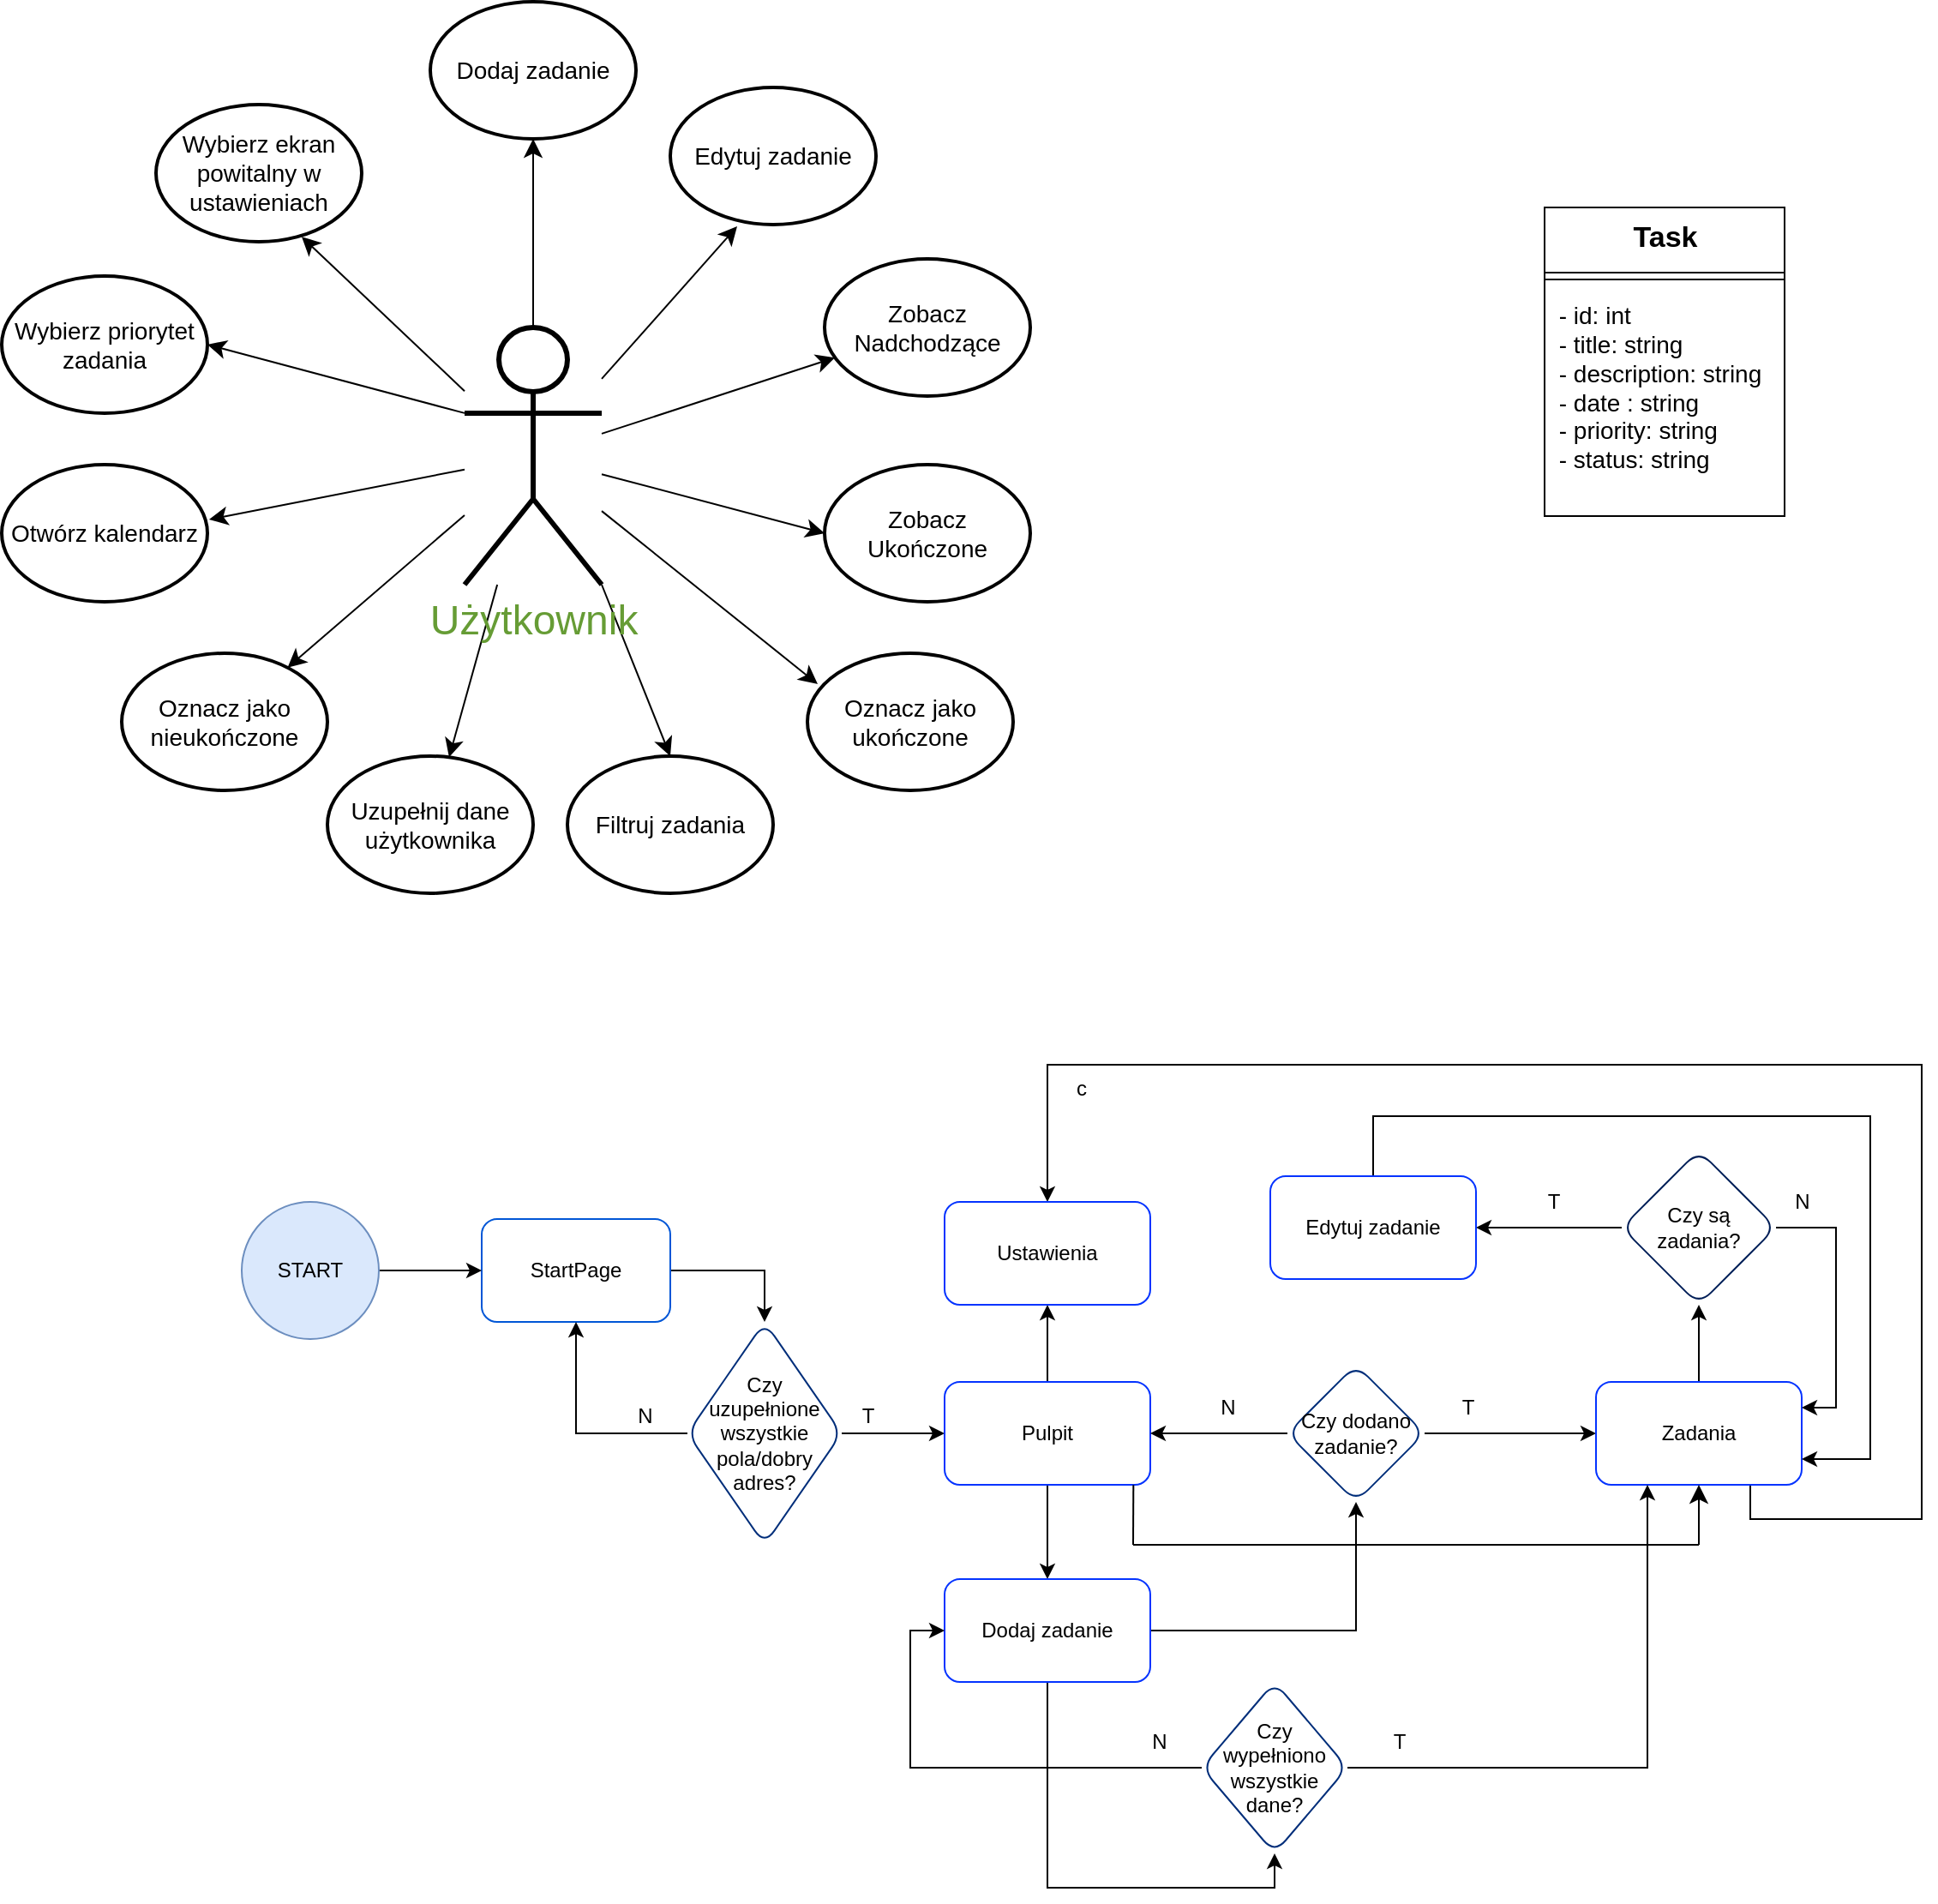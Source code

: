 <mxfile version="27.1.4" pages="2">
  <diagram name="Page-1" id="w3mO_O1aDCXVsdWsET_0">
    <mxGraphModel dx="1860" dy="2406" grid="1" gridSize="10" guides="1" tooltips="1" connect="1" arrows="1" fold="1" page="1" pageScale="1" pageWidth="827" pageHeight="1169" math="0" shadow="0">
      <root>
        <mxCell id="0" />
        <mxCell id="1" parent="0" />
        <mxCell id="asl3K2Cp_E1m4_-iYuRi-33" value="" style="group" parent="1" vertex="1" connectable="0">
          <mxGeometry x="-220" y="-620" width="600" height="520" as="geometry" />
        </mxCell>
        <mxCell id="asl3K2Cp_E1m4_-iYuRi-18" style="edgeStyle=none;curved=1;rounded=0;orthogonalLoop=1;jettySize=auto;html=1;entryX=0.5;entryY=1;entryDx=0;entryDy=0;fontSize=12;startSize=8;endSize=8;" parent="asl3K2Cp_E1m4_-iYuRi-33" source="asl3K2Cp_E1m4_-iYuRi-1" target="asl3K2Cp_E1m4_-iYuRi-5" edge="1">
          <mxGeometry relative="1" as="geometry" />
        </mxCell>
        <mxCell id="asl3K2Cp_E1m4_-iYuRi-20" style="edgeStyle=none;curved=1;rounded=0;orthogonalLoop=1;jettySize=auto;html=1;fontSize=12;startSize=8;endSize=8;" parent="asl3K2Cp_E1m4_-iYuRi-33" source="asl3K2Cp_E1m4_-iYuRi-1" target="asl3K2Cp_E1m4_-iYuRi-8" edge="1">
          <mxGeometry relative="1" as="geometry" />
        </mxCell>
        <mxCell id="asl3K2Cp_E1m4_-iYuRi-21" style="edgeStyle=none;curved=1;rounded=0;orthogonalLoop=1;jettySize=auto;html=1;entryX=0;entryY=0.5;entryDx=0;entryDy=0;fontSize=12;startSize=8;endSize=8;" parent="asl3K2Cp_E1m4_-iYuRi-33" source="asl3K2Cp_E1m4_-iYuRi-1" target="asl3K2Cp_E1m4_-iYuRi-9" edge="1">
          <mxGeometry relative="1" as="geometry" />
        </mxCell>
        <mxCell id="asl3K2Cp_E1m4_-iYuRi-23" style="edgeStyle=none;curved=1;rounded=0;orthogonalLoop=1;jettySize=auto;html=1;exitX=1;exitY=1;exitDx=0;exitDy=0;exitPerimeter=0;entryX=0.5;entryY=0;entryDx=0;entryDy=0;fontSize=12;startSize=8;endSize=8;" parent="asl3K2Cp_E1m4_-iYuRi-33" source="asl3K2Cp_E1m4_-iYuRi-1" target="asl3K2Cp_E1m4_-iYuRi-11" edge="1">
          <mxGeometry relative="1" as="geometry" />
        </mxCell>
        <mxCell id="asl3K2Cp_E1m4_-iYuRi-25" value="" style="edgeStyle=none;curved=1;rounded=0;orthogonalLoop=1;jettySize=auto;html=1;fontSize=12;startSize=8;endSize=8;" parent="asl3K2Cp_E1m4_-iYuRi-33" source="asl3K2Cp_E1m4_-iYuRi-1" target="asl3K2Cp_E1m4_-iYuRi-16" edge="1">
          <mxGeometry relative="1" as="geometry" />
        </mxCell>
        <mxCell id="asl3K2Cp_E1m4_-iYuRi-28" style="edgeStyle=none;curved=1;rounded=0;orthogonalLoop=1;jettySize=auto;html=1;fontSize=12;startSize=8;endSize=8;" parent="asl3K2Cp_E1m4_-iYuRi-33" source="asl3K2Cp_E1m4_-iYuRi-1" target="asl3K2Cp_E1m4_-iYuRi-12" edge="1">
          <mxGeometry relative="1" as="geometry" />
        </mxCell>
        <mxCell id="asl3K2Cp_E1m4_-iYuRi-30" style="edgeStyle=none;curved=1;rounded=0;orthogonalLoop=1;jettySize=auto;html=1;exitX=0;exitY=0.333;exitDx=0;exitDy=0;exitPerimeter=0;entryX=1;entryY=0.5;entryDx=0;entryDy=0;fontSize=12;startSize=8;endSize=8;" parent="asl3K2Cp_E1m4_-iYuRi-33" source="asl3K2Cp_E1m4_-iYuRi-1" target="asl3K2Cp_E1m4_-iYuRi-14" edge="1">
          <mxGeometry relative="1" as="geometry" />
        </mxCell>
        <mxCell id="asl3K2Cp_E1m4_-iYuRi-1" value="&lt;span style=&quot;color: light-dark(rgb(102, 156, 53), rgb(237, 237, 237));&quot;&gt;&lt;font style=&quot;font-size: 24px;&quot;&gt;Użytkownik&lt;/font&gt;&lt;/span&gt;" style="shape=umlActor;verticalLabelPosition=bottom;verticalAlign=top;html=1;fontSize=17;strokeWidth=3;" parent="asl3K2Cp_E1m4_-iYuRi-33" vertex="1">
          <mxGeometry x="270" y="190" width="80" height="150" as="geometry" />
        </mxCell>
        <mxCell id="asl3K2Cp_E1m4_-iYuRi-5" value="&lt;font style=&quot;font-size: 14px;&quot;&gt;Dodaj zadanie&lt;/font&gt;" style="ellipse;whiteSpace=wrap;html=1;strokeWidth=2;" parent="asl3K2Cp_E1m4_-iYuRi-33" vertex="1">
          <mxGeometry x="250" width="120" height="80" as="geometry" />
        </mxCell>
        <mxCell id="asl3K2Cp_E1m4_-iYuRi-6" value="&lt;font style=&quot;font-size: 14px;&quot;&gt;Edytuj zadanie&lt;/font&gt;" style="ellipse;whiteSpace=wrap;html=1;strokeWidth=2;" parent="asl3K2Cp_E1m4_-iYuRi-33" vertex="1">
          <mxGeometry x="390" y="50" width="120" height="80" as="geometry" />
        </mxCell>
        <mxCell id="asl3K2Cp_E1m4_-iYuRi-8" value="&lt;font style=&quot;font-size: 14px;&quot;&gt;Zobacz Nadchodzące&lt;/font&gt;" style="ellipse;whiteSpace=wrap;html=1;strokeWidth=2;" parent="asl3K2Cp_E1m4_-iYuRi-33" vertex="1">
          <mxGeometry x="480" y="150" width="120" height="80" as="geometry" />
        </mxCell>
        <mxCell id="asl3K2Cp_E1m4_-iYuRi-9" value="&lt;font style=&quot;font-size: 14px;&quot;&gt;Zobacz Ukończone&lt;/font&gt;" style="ellipse;whiteSpace=wrap;html=1;strokeWidth=2;" parent="asl3K2Cp_E1m4_-iYuRi-33" vertex="1">
          <mxGeometry x="480" y="270" width="120" height="80" as="geometry" />
        </mxCell>
        <mxCell id="asl3K2Cp_E1m4_-iYuRi-10" value="&lt;span style=&quot;font-size: 14px;&quot;&gt;Oznacz jako ukończone&lt;/span&gt;" style="ellipse;whiteSpace=wrap;html=1;strokeWidth=2;" parent="asl3K2Cp_E1m4_-iYuRi-33" vertex="1">
          <mxGeometry x="470" y="380" width="120" height="80" as="geometry" />
        </mxCell>
        <mxCell id="asl3K2Cp_E1m4_-iYuRi-11" value="&lt;font style=&quot;font-size: 14px;&quot;&gt;Filtruj zadania&lt;/font&gt;" style="ellipse;whiteSpace=wrap;html=1;strokeWidth=2;" parent="asl3K2Cp_E1m4_-iYuRi-33" vertex="1">
          <mxGeometry x="330" y="440" width="120" height="80" as="geometry" />
        </mxCell>
        <mxCell id="asl3K2Cp_E1m4_-iYuRi-12" value="&lt;font style=&quot;font-size: 14px;&quot;&gt;Oznacz jako nieukończone&lt;/font&gt;" style="ellipse;whiteSpace=wrap;html=1;strokeWidth=2;" parent="asl3K2Cp_E1m4_-iYuRi-33" vertex="1">
          <mxGeometry x="70" y="380" width="120" height="80" as="geometry" />
        </mxCell>
        <mxCell id="asl3K2Cp_E1m4_-iYuRi-13" value="&lt;font style=&quot;font-size: 14px;&quot;&gt;Otwórz kalendarz&lt;/font&gt;" style="ellipse;whiteSpace=wrap;html=1;strokeWidth=2;" parent="asl3K2Cp_E1m4_-iYuRi-33" vertex="1">
          <mxGeometry y="270" width="120" height="80" as="geometry" />
        </mxCell>
        <mxCell id="asl3K2Cp_E1m4_-iYuRi-14" value="&lt;font style=&quot;font-size: 14px;&quot;&gt;Wybierz priorytet zadania&lt;/font&gt;" style="ellipse;whiteSpace=wrap;html=1;strokeWidth=2;" parent="asl3K2Cp_E1m4_-iYuRi-33" vertex="1">
          <mxGeometry y="160" width="120" height="80" as="geometry" />
        </mxCell>
        <mxCell id="asl3K2Cp_E1m4_-iYuRi-15" value="&lt;font style=&quot;font-size: 14px;&quot;&gt;Wybierz ekran powitalny w ustawieniach&lt;/font&gt;" style="ellipse;whiteSpace=wrap;html=1;strokeWidth=2;" parent="asl3K2Cp_E1m4_-iYuRi-33" vertex="1">
          <mxGeometry x="90" y="60" width="120" height="80" as="geometry" />
        </mxCell>
        <mxCell id="asl3K2Cp_E1m4_-iYuRi-16" value="&lt;font style=&quot;font-size: 14px;&quot;&gt;Uzupełnij dane użytkownika&lt;/font&gt;" style="ellipse;whiteSpace=wrap;html=1;strokeWidth=2;" parent="asl3K2Cp_E1m4_-iYuRi-33" vertex="1">
          <mxGeometry x="190" y="440" width="120" height="80" as="geometry" />
        </mxCell>
        <mxCell id="asl3K2Cp_E1m4_-iYuRi-19" style="edgeStyle=none;curved=1;rounded=0;orthogonalLoop=1;jettySize=auto;html=1;entryX=0.325;entryY=1.013;entryDx=0;entryDy=0;entryPerimeter=0;fontSize=12;startSize=8;endSize=8;" parent="asl3K2Cp_E1m4_-iYuRi-33" source="asl3K2Cp_E1m4_-iYuRi-1" target="asl3K2Cp_E1m4_-iYuRi-6" edge="1">
          <mxGeometry relative="1" as="geometry" />
        </mxCell>
        <mxCell id="asl3K2Cp_E1m4_-iYuRi-22" style="edgeStyle=none;curved=1;rounded=0;orthogonalLoop=1;jettySize=auto;html=1;entryX=0.05;entryY=0.225;entryDx=0;entryDy=0;entryPerimeter=0;fontSize=12;startSize=8;endSize=8;" parent="asl3K2Cp_E1m4_-iYuRi-33" source="asl3K2Cp_E1m4_-iYuRi-1" target="asl3K2Cp_E1m4_-iYuRi-10" edge="1">
          <mxGeometry relative="1" as="geometry" />
        </mxCell>
        <mxCell id="asl3K2Cp_E1m4_-iYuRi-29" style="edgeStyle=none;curved=1;rounded=0;orthogonalLoop=1;jettySize=auto;html=1;entryX=1.008;entryY=0.4;entryDx=0;entryDy=0;entryPerimeter=0;fontSize=12;startSize=8;endSize=8;" parent="asl3K2Cp_E1m4_-iYuRi-33" source="asl3K2Cp_E1m4_-iYuRi-1" target="asl3K2Cp_E1m4_-iYuRi-13" edge="1">
          <mxGeometry relative="1" as="geometry" />
        </mxCell>
        <mxCell id="asl3K2Cp_E1m4_-iYuRi-31" style="edgeStyle=none;curved=1;rounded=0;orthogonalLoop=1;jettySize=auto;html=1;entryX=0.708;entryY=0.963;entryDx=0;entryDy=0;entryPerimeter=0;fontSize=12;startSize=8;endSize=8;" parent="asl3K2Cp_E1m4_-iYuRi-33" source="asl3K2Cp_E1m4_-iYuRi-1" target="asl3K2Cp_E1m4_-iYuRi-15" edge="1">
          <mxGeometry relative="1" as="geometry" />
        </mxCell>
        <mxCell id="UujRd1u7dDBUkoqgO1QZ-2" value="" style="verticalLabelPosition=bottom;verticalAlign=top;html=1;shape=mxgraph.basic.rect;fillColor2=none;strokeWidth=1;size=20;indent=5;" parent="1" vertex="1">
          <mxGeometry x="680" y="-500" width="140" height="180" as="geometry" />
        </mxCell>
        <mxCell id="UujRd1u7dDBUkoqgO1QZ-5" value="" style="shape=link;html=1;rounded=0;" parent="1" edge="1">
          <mxGeometry width="100" relative="1" as="geometry">
            <mxPoint x="680" y="-460" as="sourcePoint" />
            <mxPoint x="820" y="-460" as="targetPoint" />
          </mxGeometry>
        </mxCell>
        <mxCell id="UujRd1u7dDBUkoqgO1QZ-6" value="&lt;font&gt;&lt;b&gt;Task&lt;/b&gt;&lt;/font&gt;" style="text;html=1;align=center;verticalAlign=middle;resizable=0;points=[];autosize=1;strokeColor=none;fillColor=none;spacingRight=0;spacingBottom=-6;fontSize=17;" parent="1" vertex="1">
          <mxGeometry x="720" y="-500" width="60" height="30" as="geometry" />
        </mxCell>
        <mxCell id="UujRd1u7dDBUkoqgO1QZ-7" value="&lt;div style=&quot;text-align: left;&quot;&gt;&lt;font style=&quot;font-size: 14px;&quot;&gt;- id: int&lt;/font&gt;&lt;/div&gt;&lt;div style=&quot;text-align: left;&quot;&gt;&lt;font style=&quot;font-size: 14px;&quot;&gt;- title: string&lt;/font&gt;&lt;/div&gt;&lt;div style=&quot;text-align: left;&quot;&gt;&lt;font style=&quot;font-size: 14px;&quot;&gt;- description: string&lt;/font&gt;&lt;/div&gt;&lt;div style=&quot;text-align: left;&quot;&gt;&lt;font style=&quot;font-size: 14px;&quot;&gt;- date : string&lt;/font&gt;&lt;/div&gt;&lt;div style=&quot;text-align: left;&quot;&gt;&lt;font style=&quot;font-size: 14px;&quot;&gt;- priority: string&lt;/font&gt;&lt;/div&gt;&lt;div style=&quot;text-align: left;&quot;&gt;&lt;font style=&quot;font-size: 14px;&quot;&gt;- status: string&lt;/font&gt;&lt;/div&gt;" style="text;html=1;align=center;verticalAlign=middle;resizable=0;points=[];autosize=1;strokeColor=none;fillColor=none;spacingLeft=-6;spacing=3;spacingTop=0;" parent="1" vertex="1">
          <mxGeometry x="680" y="-450" width="140" height="110" as="geometry" />
        </mxCell>
        <mxCell id="4CrUR6WsDAnXv39xmY_3-5" value="c" style="group" parent="1" vertex="1" connectable="0">
          <mxGeometry x="-80" width="980" height="480" as="geometry" />
        </mxCell>
        <mxCell id="iEZ4XQCv6IYgdBa1JnEt-3" style="edgeStyle=orthogonalEdgeStyle;rounded=0;orthogonalLoop=1;jettySize=auto;html=1;entryX=0.5;entryY=0;entryDx=0;entryDy=0;" parent="4CrUR6WsDAnXv39xmY_3-5" source="cqmFtEDPghIvQ1wZ3LhV-1" target="cqmFtEDPghIvQ1wZ3LhV-4" edge="1">
          <mxGeometry relative="1" as="geometry" />
        </mxCell>
        <mxCell id="cqmFtEDPghIvQ1wZ3LhV-1" value="StartPage" style="rounded=1;whiteSpace=wrap;html=1;strokeColor=light-dark(#0056d6, #ededed);" parent="4CrUR6WsDAnXv39xmY_3-5" vertex="1">
          <mxGeometry x="140" y="90" width="110" height="60" as="geometry" />
        </mxCell>
        <mxCell id="cqmFtEDPghIvQ1wZ3LhV-7" value="" style="edgeStyle=orthogonalEdgeStyle;rounded=0;orthogonalLoop=1;jettySize=auto;html=1;" parent="4CrUR6WsDAnXv39xmY_3-5" source="cqmFtEDPghIvQ1wZ3LhV-4" target="cqmFtEDPghIvQ1wZ3LhV-6" edge="1">
          <mxGeometry relative="1" as="geometry" />
        </mxCell>
        <mxCell id="iEZ4XQCv6IYgdBa1JnEt-7" style="edgeStyle=orthogonalEdgeStyle;rounded=0;orthogonalLoop=1;jettySize=auto;html=1;entryX=0.5;entryY=1;entryDx=0;entryDy=0;" parent="4CrUR6WsDAnXv39xmY_3-5" source="cqmFtEDPghIvQ1wZ3LhV-4" target="cqmFtEDPghIvQ1wZ3LhV-1" edge="1">
          <mxGeometry relative="1" as="geometry" />
        </mxCell>
        <mxCell id="cqmFtEDPghIvQ1wZ3LhV-4" value="Czy uzupełnione wszystkie pola/dobry adres?" style="rhombus;whiteSpace=wrap;html=1;rounded=1;strokeColor=light-dark(#002e7a, #ededed);" parent="4CrUR6WsDAnXv39xmY_3-5" vertex="1">
          <mxGeometry x="260" y="150" width="90" height="130" as="geometry" />
        </mxCell>
        <mxCell id="cqmFtEDPghIvQ1wZ3LhV-17" value="" style="edgeStyle=orthogonalEdgeStyle;rounded=0;orthogonalLoop=1;jettySize=auto;html=1;" parent="4CrUR6WsDAnXv39xmY_3-5" source="cqmFtEDPghIvQ1wZ3LhV-6" target="cqmFtEDPghIvQ1wZ3LhV-16" edge="1">
          <mxGeometry relative="1" as="geometry" />
        </mxCell>
        <mxCell id="iEZ4XQCv6IYgdBa1JnEt-8" style="edgeStyle=orthogonalEdgeStyle;rounded=0;orthogonalLoop=1;jettySize=auto;html=1;entryX=0.5;entryY=1;entryDx=0;entryDy=0;" parent="4CrUR6WsDAnXv39xmY_3-5" source="cqmFtEDPghIvQ1wZ3LhV-6" target="cqmFtEDPghIvQ1wZ3LhV-50" edge="1">
          <mxGeometry relative="1" as="geometry" />
        </mxCell>
        <mxCell id="cqmFtEDPghIvQ1wZ3LhV-6" value="Pulpit" style="whiteSpace=wrap;html=1;rounded=1;strokeColor=light-dark(#0433ff, #ededed);" parent="4CrUR6WsDAnXv39xmY_3-5" vertex="1">
          <mxGeometry x="410" y="185" width="120" height="60" as="geometry" />
        </mxCell>
        <mxCell id="cqmFtEDPghIvQ1wZ3LhV-8" value="T" style="text;html=1;align=center;verticalAlign=middle;resizable=0;points=[];autosize=1;strokeColor=none;fillColor=none;" parent="4CrUR6WsDAnXv39xmY_3-5" vertex="1">
          <mxGeometry x="350" y="190" width="30" height="30" as="geometry" />
        </mxCell>
        <mxCell id="cqmFtEDPghIvQ1wZ3LhV-15" value="N" style="text;html=1;align=center;verticalAlign=middle;resizable=0;points=[];autosize=1;strokeColor=none;fillColor=none;" parent="4CrUR6WsDAnXv39xmY_3-5" vertex="1">
          <mxGeometry x="220" y="190" width="30" height="30" as="geometry" />
        </mxCell>
        <mxCell id="cqmFtEDPghIvQ1wZ3LhV-19" value="" style="edgeStyle=orthogonalEdgeStyle;rounded=0;orthogonalLoop=1;jettySize=auto;html=1;" parent="4CrUR6WsDAnXv39xmY_3-5" source="cqmFtEDPghIvQ1wZ3LhV-16" target="cqmFtEDPghIvQ1wZ3LhV-18" edge="1">
          <mxGeometry relative="1" as="geometry" />
        </mxCell>
        <mxCell id="vQr-79zJHYF0OWHqj4j--2" style="edgeStyle=orthogonalEdgeStyle;rounded=0;orthogonalLoop=1;jettySize=auto;html=1;entryX=0.5;entryY=1;entryDx=0;entryDy=0;exitX=0.5;exitY=1;exitDx=0;exitDy=0;" parent="4CrUR6WsDAnXv39xmY_3-5" source="cqmFtEDPghIvQ1wZ3LhV-16" target="cqmFtEDPghIvQ1wZ3LhV-26" edge="1">
          <mxGeometry relative="1" as="geometry">
            <Array as="points">
              <mxPoint x="470" y="380" />
              <mxPoint x="470" y="380" />
              <mxPoint x="470" y="480" />
              <mxPoint x="603" y="480" />
            </Array>
          </mxGeometry>
        </mxCell>
        <mxCell id="cqmFtEDPghIvQ1wZ3LhV-16" value="Dodaj zadanie" style="whiteSpace=wrap;html=1;rounded=1;strokeColor=light-dark(#0433ff, #ededed);" parent="4CrUR6WsDAnXv39xmY_3-5" vertex="1">
          <mxGeometry x="410" y="300" width="120" height="60" as="geometry" />
        </mxCell>
        <mxCell id="cqmFtEDPghIvQ1wZ3LhV-21" value="" style="edgeStyle=orthogonalEdgeStyle;rounded=0;orthogonalLoop=1;jettySize=auto;html=1;" parent="4CrUR6WsDAnXv39xmY_3-5" source="cqmFtEDPghIvQ1wZ3LhV-18" target="cqmFtEDPghIvQ1wZ3LhV-20" edge="1">
          <mxGeometry relative="1" as="geometry" />
        </mxCell>
        <mxCell id="iEZ4XQCv6IYgdBa1JnEt-10" style="edgeStyle=orthogonalEdgeStyle;rounded=0;orthogonalLoop=1;jettySize=auto;html=1;exitX=0;exitY=0.5;exitDx=0;exitDy=0;" parent="4CrUR6WsDAnXv39xmY_3-5" source="cqmFtEDPghIvQ1wZ3LhV-18" target="cqmFtEDPghIvQ1wZ3LhV-6" edge="1">
          <mxGeometry relative="1" as="geometry" />
        </mxCell>
        <mxCell id="cqmFtEDPghIvQ1wZ3LhV-18" value="Czy dodano zadanie?" style="rhombus;whiteSpace=wrap;html=1;rounded=1;strokeColor=light-dark(#002e7a, #ededed);" parent="4CrUR6WsDAnXv39xmY_3-5" vertex="1">
          <mxGeometry x="610" y="175" width="80" height="80" as="geometry" />
        </mxCell>
        <mxCell id="iEZ4XQCv6IYgdBa1JnEt-11" style="edgeStyle=orthogonalEdgeStyle;rounded=0;orthogonalLoop=1;jettySize=auto;html=1;exitX=0.5;exitY=0;exitDx=0;exitDy=0;" parent="4CrUR6WsDAnXv39xmY_3-5" source="cqmFtEDPghIvQ1wZ3LhV-20" target="cqmFtEDPghIvQ1wZ3LhV-35" edge="1">
          <mxGeometry relative="1" as="geometry" />
        </mxCell>
        <mxCell id="iEZ4XQCv6IYgdBa1JnEt-24" style="edgeStyle=orthogonalEdgeStyle;rounded=0;orthogonalLoop=1;jettySize=auto;html=1;exitX=0.75;exitY=1;exitDx=0;exitDy=0;entryX=0.5;entryY=0;entryDx=0;entryDy=0;" parent="4CrUR6WsDAnXv39xmY_3-5" source="cqmFtEDPghIvQ1wZ3LhV-20" target="cqmFtEDPghIvQ1wZ3LhV-50" edge="1">
          <mxGeometry relative="1" as="geometry">
            <Array as="points">
              <mxPoint x="880" y="265" />
              <mxPoint x="980" y="265" />
              <mxPoint x="980" />
              <mxPoint x="470" />
            </Array>
          </mxGeometry>
        </mxCell>
        <mxCell id="cqmFtEDPghIvQ1wZ3LhV-20" value="Zadania" style="whiteSpace=wrap;html=1;rounded=1;strokeColor=light-dark(#0433ff, #ededed);" parent="4CrUR6WsDAnXv39xmY_3-5" vertex="1">
          <mxGeometry x="790" y="185" width="120" height="60" as="geometry" />
        </mxCell>
        <mxCell id="cqmFtEDPghIvQ1wZ3LhV-22" value="T" style="text;html=1;align=center;verticalAlign=middle;resizable=0;points=[];autosize=1;strokeColor=none;fillColor=none;" parent="4CrUR6WsDAnXv39xmY_3-5" vertex="1">
          <mxGeometry x="660" y="380" width="30" height="30" as="geometry" />
        </mxCell>
        <mxCell id="cqmFtEDPghIvQ1wZ3LhV-25" value="N" style="text;html=1;align=center;verticalAlign=middle;resizable=0;points=[];autosize=1;strokeColor=none;fillColor=none;" parent="4CrUR6WsDAnXv39xmY_3-5" vertex="1">
          <mxGeometry x="560" y="185" width="30" height="30" as="geometry" />
        </mxCell>
        <mxCell id="cqmFtEDPghIvQ1wZ3LhV-31" style="edgeStyle=orthogonalEdgeStyle;rounded=0;orthogonalLoop=1;jettySize=auto;html=1;exitX=0;exitY=0.5;exitDx=0;exitDy=0;entryX=0;entryY=0.5;entryDx=0;entryDy=0;" parent="4CrUR6WsDAnXv39xmY_3-5" source="cqmFtEDPghIvQ1wZ3LhV-26" target="cqmFtEDPghIvQ1wZ3LhV-16" edge="1">
          <mxGeometry relative="1" as="geometry" />
        </mxCell>
        <mxCell id="iEZ4XQCv6IYgdBa1JnEt-9" style="edgeStyle=orthogonalEdgeStyle;rounded=0;orthogonalLoop=1;jettySize=auto;html=1;exitX=1;exitY=0.5;exitDx=0;exitDy=0;entryX=0.25;entryY=1;entryDx=0;entryDy=0;" parent="4CrUR6WsDAnXv39xmY_3-5" source="cqmFtEDPghIvQ1wZ3LhV-26" target="cqmFtEDPghIvQ1wZ3LhV-20" edge="1">
          <mxGeometry relative="1" as="geometry">
            <mxPoint x="820" y="250" as="targetPoint" />
          </mxGeometry>
        </mxCell>
        <mxCell id="cqmFtEDPghIvQ1wZ3LhV-26" value="Czy wypełniono wszystkie dane?" style="rhombus;whiteSpace=wrap;html=1;rounded=1;strokeColor=light-dark(#002e7a, #ededed);" parent="4CrUR6WsDAnXv39xmY_3-5" vertex="1">
          <mxGeometry x="560" y="360" width="85" height="100" as="geometry" />
        </mxCell>
        <mxCell id="cqmFtEDPghIvQ1wZ3LhV-30" value="T" style="text;html=1;align=center;verticalAlign=middle;resizable=0;points=[];autosize=1;strokeColor=none;fillColor=none;" parent="4CrUR6WsDAnXv39xmY_3-5" vertex="1">
          <mxGeometry x="700" y="185" width="30" height="30" as="geometry" />
        </mxCell>
        <mxCell id="cqmFtEDPghIvQ1wZ3LhV-32" value="N" style="text;html=1;align=center;verticalAlign=middle;resizable=0;points=[];autosize=1;strokeColor=none;fillColor=none;" parent="4CrUR6WsDAnXv39xmY_3-5" vertex="1">
          <mxGeometry x="520" y="380" width="30" height="30" as="geometry" />
        </mxCell>
        <mxCell id="iEZ4XQCv6IYgdBa1JnEt-15" style="edgeStyle=orthogonalEdgeStyle;rounded=0;orthogonalLoop=1;jettySize=auto;html=1;exitX=0;exitY=0.5;exitDx=0;exitDy=0;" parent="4CrUR6WsDAnXv39xmY_3-5" source="cqmFtEDPghIvQ1wZ3LhV-35" target="cqmFtEDPghIvQ1wZ3LhV-37" edge="1">
          <mxGeometry relative="1" as="geometry" />
        </mxCell>
        <mxCell id="iEZ4XQCv6IYgdBa1JnEt-22" style="edgeStyle=orthogonalEdgeStyle;rounded=0;orthogonalLoop=1;jettySize=auto;html=1;exitX=1;exitY=0.5;exitDx=0;exitDy=0;entryX=1;entryY=0.25;entryDx=0;entryDy=0;" parent="4CrUR6WsDAnXv39xmY_3-5" source="cqmFtEDPghIvQ1wZ3LhV-35" target="cqmFtEDPghIvQ1wZ3LhV-20" edge="1">
          <mxGeometry relative="1" as="geometry" />
        </mxCell>
        <mxCell id="cqmFtEDPghIvQ1wZ3LhV-35" value="Czy są zadania?" style="rhombus;whiteSpace=wrap;html=1;rounded=1;strokeColor=light-dark(#001e57, #ededed);" parent="4CrUR6WsDAnXv39xmY_3-5" vertex="1">
          <mxGeometry x="805" y="50" width="90" height="90" as="geometry" />
        </mxCell>
        <mxCell id="iEZ4XQCv6IYgdBa1JnEt-23" style="edgeStyle=orthogonalEdgeStyle;rounded=0;orthogonalLoop=1;jettySize=auto;html=1;entryX=1;entryY=0.75;entryDx=0;entryDy=0;exitX=0.5;exitY=0;exitDx=0;exitDy=0;" parent="4CrUR6WsDAnXv39xmY_3-5" source="cqmFtEDPghIvQ1wZ3LhV-37" target="cqmFtEDPghIvQ1wZ3LhV-20" edge="1">
          <mxGeometry relative="1" as="geometry">
            <Array as="points">
              <mxPoint x="660" y="30" />
              <mxPoint x="950" y="30" />
              <mxPoint x="950" y="230" />
            </Array>
          </mxGeometry>
        </mxCell>
        <mxCell id="cqmFtEDPghIvQ1wZ3LhV-37" value="Edytuj zadanie" style="whiteSpace=wrap;html=1;rounded=1;strokeColor=light-dark(#0433ff, #ededed);" parent="4CrUR6WsDAnXv39xmY_3-5" vertex="1">
          <mxGeometry x="600" y="65" width="120" height="60" as="geometry" />
        </mxCell>
        <mxCell id="cqmFtEDPghIvQ1wZ3LhV-39" value="T" style="text;html=1;align=center;verticalAlign=middle;resizable=0;points=[];autosize=1;strokeColor=none;fillColor=none;" parent="4CrUR6WsDAnXv39xmY_3-5" vertex="1">
          <mxGeometry x="750" y="65" width="30" height="30" as="geometry" />
        </mxCell>
        <mxCell id="cqmFtEDPghIvQ1wZ3LhV-42" value="N" style="text;html=1;align=center;verticalAlign=middle;resizable=0;points=[];autosize=1;strokeColor=none;fillColor=none;" parent="4CrUR6WsDAnXv39xmY_3-5" vertex="1">
          <mxGeometry x="895" y="65" width="30" height="30" as="geometry" />
        </mxCell>
        <mxCell id="cqmFtEDPghIvQ1wZ3LhV-50" value="Ustawienia" style="whiteSpace=wrap;html=1;rounded=1;strokeColor=light-dark(#0433ff, #ededed);" parent="4CrUR6WsDAnXv39xmY_3-5" vertex="1">
          <mxGeometry x="410" y="80" width="120" height="60" as="geometry" />
        </mxCell>
        <mxCell id="iEZ4XQCv6IYgdBa1JnEt-6" style="edgeStyle=orthogonalEdgeStyle;rounded=0;orthogonalLoop=1;jettySize=auto;html=1;entryX=0;entryY=0.5;entryDx=0;entryDy=0;" parent="4CrUR6WsDAnXv39xmY_3-5" source="cqmFtEDPghIvQ1wZ3LhV-58" target="cqmFtEDPghIvQ1wZ3LhV-1" edge="1">
          <mxGeometry relative="1" as="geometry" />
        </mxCell>
        <mxCell id="cqmFtEDPghIvQ1wZ3LhV-58" value="START" style="ellipse;whiteSpace=wrap;html=1;aspect=fixed;fillColor=#dae8fc;strokeColor=#6c8ebf;" parent="4CrUR6WsDAnXv39xmY_3-5" vertex="1">
          <mxGeometry y="80" width="80" height="80" as="geometry" />
        </mxCell>
        <mxCell id="4CrUR6WsDAnXv39xmY_3-2" value="" style="endArrow=none;html=1;rounded=0;fontSize=12;startSize=8;endSize=8;curved=1;exitX=0.918;exitY=1.003;exitDx=0;exitDy=0;exitPerimeter=0;" parent="4CrUR6WsDAnXv39xmY_3-5" source="cqmFtEDPghIvQ1wZ3LhV-6" edge="1">
          <mxGeometry width="50" height="50" relative="1" as="geometry">
            <mxPoint x="520" y="248" as="sourcePoint" />
            <mxPoint x="520" y="280" as="targetPoint" />
          </mxGeometry>
        </mxCell>
        <mxCell id="4CrUR6WsDAnXv39xmY_3-3" value="" style="endArrow=none;html=1;rounded=0;fontSize=12;startSize=8;endSize=8;curved=1;" parent="4CrUR6WsDAnXv39xmY_3-5" edge="1">
          <mxGeometry width="50" height="50" relative="1" as="geometry">
            <mxPoint x="520" y="280" as="sourcePoint" />
            <mxPoint x="850" y="280" as="targetPoint" />
          </mxGeometry>
        </mxCell>
        <mxCell id="4CrUR6WsDAnXv39xmY_3-4" value="" style="endArrow=classic;html=1;rounded=0;fontSize=12;startSize=8;endSize=8;curved=1;entryX=0.5;entryY=1;entryDx=0;entryDy=0;" parent="4CrUR6WsDAnXv39xmY_3-5" target="cqmFtEDPghIvQ1wZ3LhV-20" edge="1">
          <mxGeometry width="50" height="50" relative="1" as="geometry">
            <mxPoint x="850" y="280" as="sourcePoint" />
            <mxPoint x="580" y="170" as="targetPoint" />
          </mxGeometry>
        </mxCell>
      </root>
    </mxGraphModel>
  </diagram>
  <diagram id="5YMFDgb_SAcxvwAnAcJl" name="Page-2">
    <mxGraphModel dx="1020" dy="290" grid="0" gridSize="10" guides="1" tooltips="1" connect="1" arrows="1" fold="1" page="0" pageScale="1" pageWidth="827" pageHeight="1169" background="#ffffff" math="0" shadow="0">
      <root>
        <mxCell id="0" />
        <mxCell id="1" parent="0" />
        <mxCell id="Yg1-_ysPfE6HHFF08XgN-1" value="" style="group" vertex="1" connectable="0" parent="1">
          <mxGeometry x="-13" y="478" width="980" height="480" as="geometry" />
        </mxCell>
        <mxCell id="Yg1-_ysPfE6HHFF08XgN-2" style="edgeStyle=orthogonalEdgeStyle;rounded=0;orthogonalLoop=1;jettySize=auto;html=1;entryX=0.5;entryY=0;entryDx=0;entryDy=0;" edge="1" parent="Yg1-_ysPfE6HHFF08XgN-1" source="Yg1-_ysPfE6HHFF08XgN-3" target="Yg1-_ysPfE6HHFF08XgN-6">
          <mxGeometry relative="1" as="geometry" />
        </mxCell>
        <mxCell id="Yg1-_ysPfE6HHFF08XgN-3" value="StartPage" style="rounded=1;whiteSpace=wrap;html=1;strokeColor=light-dark(#0056d6, #ededed);" vertex="1" parent="Yg1-_ysPfE6HHFF08XgN-1">
          <mxGeometry x="140" y="90" width="110" height="60" as="geometry" />
        </mxCell>
        <mxCell id="Yg1-_ysPfE6HHFF08XgN-4" value="" style="edgeStyle=orthogonalEdgeStyle;rounded=0;orthogonalLoop=1;jettySize=auto;html=1;" edge="1" parent="Yg1-_ysPfE6HHFF08XgN-1" source="Yg1-_ysPfE6HHFF08XgN-6" target="Yg1-_ysPfE6HHFF08XgN-9">
          <mxGeometry relative="1" as="geometry" />
        </mxCell>
        <mxCell id="Yg1-_ysPfE6HHFF08XgN-5" style="edgeStyle=orthogonalEdgeStyle;rounded=0;orthogonalLoop=1;jettySize=auto;html=1;entryX=0.5;entryY=1;entryDx=0;entryDy=0;" edge="1" parent="Yg1-_ysPfE6HHFF08XgN-1" source="Yg1-_ysPfE6HHFF08XgN-6" target="Yg1-_ysPfE6HHFF08XgN-3">
          <mxGeometry relative="1" as="geometry" />
        </mxCell>
        <mxCell id="Yg1-_ysPfE6HHFF08XgN-6" value="Czy uzupełnione wszystkie pola/dobry adres?" style="rhombus;whiteSpace=wrap;html=1;rounded=1;strokeColor=light-dark(#002e7a, #ededed);" vertex="1" parent="Yg1-_ysPfE6HHFF08XgN-1">
          <mxGeometry x="260" y="150" width="90" height="130" as="geometry" />
        </mxCell>
        <mxCell id="Yg1-_ysPfE6HHFF08XgN-7" value="" style="edgeStyle=orthogonalEdgeStyle;rounded=0;orthogonalLoop=1;jettySize=auto;html=1;" edge="1" parent="Yg1-_ysPfE6HHFF08XgN-1" source="Yg1-_ysPfE6HHFF08XgN-9" target="Yg1-_ysPfE6HHFF08XgN-14">
          <mxGeometry relative="1" as="geometry" />
        </mxCell>
        <mxCell id="Yg1-_ysPfE6HHFF08XgN-8" style="edgeStyle=orthogonalEdgeStyle;rounded=0;orthogonalLoop=1;jettySize=auto;html=1;entryX=0.5;entryY=1;entryDx=0;entryDy=0;" edge="1" parent="Yg1-_ysPfE6HHFF08XgN-1" source="Yg1-_ysPfE6HHFF08XgN-9" target="Yg1-_ysPfE6HHFF08XgN-35">
          <mxGeometry relative="1" as="geometry" />
        </mxCell>
        <mxCell id="Yg1-_ysPfE6HHFF08XgN-9" value="Pulpit" style="whiteSpace=wrap;html=1;rounded=1;strokeColor=light-dark(#0433ff, #ededed);" vertex="1" parent="Yg1-_ysPfE6HHFF08XgN-1">
          <mxGeometry x="410" y="185" width="120" height="60" as="geometry" />
        </mxCell>
        <mxCell id="Yg1-_ysPfE6HHFF08XgN-10" value="T" style="text;html=1;align=center;verticalAlign=middle;resizable=0;points=[];autosize=1;strokeColor=none;fillColor=none;" vertex="1" parent="Yg1-_ysPfE6HHFF08XgN-1">
          <mxGeometry x="350" y="190" width="30" height="30" as="geometry" />
        </mxCell>
        <mxCell id="Yg1-_ysPfE6HHFF08XgN-11" value="N" style="text;html=1;align=center;verticalAlign=middle;resizable=0;points=[];autosize=1;strokeColor=none;fillColor=none;" vertex="1" parent="Yg1-_ysPfE6HHFF08XgN-1">
          <mxGeometry x="220" y="190" width="30" height="30" as="geometry" />
        </mxCell>
        <mxCell id="Yg1-_ysPfE6HHFF08XgN-12" value="" style="edgeStyle=orthogonalEdgeStyle;rounded=0;orthogonalLoop=1;jettySize=auto;html=1;" edge="1" parent="Yg1-_ysPfE6HHFF08XgN-1" source="Yg1-_ysPfE6HHFF08XgN-14" target="Yg1-_ysPfE6HHFF08XgN-17">
          <mxGeometry relative="1" as="geometry" />
        </mxCell>
        <mxCell id="Yg1-_ysPfE6HHFF08XgN-13" style="edgeStyle=orthogonalEdgeStyle;rounded=0;orthogonalLoop=1;jettySize=auto;html=1;entryX=0.5;entryY=1;entryDx=0;entryDy=0;exitX=0.5;exitY=1;exitDx=0;exitDy=0;" edge="1" parent="Yg1-_ysPfE6HHFF08XgN-1" source="Yg1-_ysPfE6HHFF08XgN-14" target="Yg1-_ysPfE6HHFF08XgN-25">
          <mxGeometry relative="1" as="geometry">
            <Array as="points">
              <mxPoint x="470" y="380" />
              <mxPoint x="470" y="380" />
              <mxPoint x="470" y="480" />
              <mxPoint x="603" y="480" />
            </Array>
          </mxGeometry>
        </mxCell>
        <mxCell id="Yg1-_ysPfE6HHFF08XgN-14" value="Dodaj zadanie" style="whiteSpace=wrap;html=1;rounded=1;strokeColor=light-dark(#0433ff, #ededed);" vertex="1" parent="Yg1-_ysPfE6HHFF08XgN-1">
          <mxGeometry x="410" y="300" width="120" height="60" as="geometry" />
        </mxCell>
        <mxCell id="Yg1-_ysPfE6HHFF08XgN-15" value="" style="edgeStyle=orthogonalEdgeStyle;rounded=0;orthogonalLoop=1;jettySize=auto;html=1;" edge="1" parent="Yg1-_ysPfE6HHFF08XgN-1" source="Yg1-_ysPfE6HHFF08XgN-17" target="Yg1-_ysPfE6HHFF08XgN-20">
          <mxGeometry relative="1" as="geometry" />
        </mxCell>
        <mxCell id="Yg1-_ysPfE6HHFF08XgN-16" style="edgeStyle=orthogonalEdgeStyle;rounded=0;orthogonalLoop=1;jettySize=auto;html=1;exitX=0;exitY=0.5;exitDx=0;exitDy=0;" edge="1" parent="Yg1-_ysPfE6HHFF08XgN-1" source="Yg1-_ysPfE6HHFF08XgN-17" target="Yg1-_ysPfE6HHFF08XgN-9">
          <mxGeometry relative="1" as="geometry" />
        </mxCell>
        <mxCell id="Yg1-_ysPfE6HHFF08XgN-17" value="Czy dodano zadanie?" style="rhombus;whiteSpace=wrap;html=1;rounded=1;strokeColor=light-dark(#002e7a, #ededed);" vertex="1" parent="Yg1-_ysPfE6HHFF08XgN-1">
          <mxGeometry x="610" y="175" width="80" height="80" as="geometry" />
        </mxCell>
        <mxCell id="Yg1-_ysPfE6HHFF08XgN-18" style="edgeStyle=orthogonalEdgeStyle;rounded=0;orthogonalLoop=1;jettySize=auto;html=1;exitX=0.5;exitY=0;exitDx=0;exitDy=0;" edge="1" parent="Yg1-_ysPfE6HHFF08XgN-1" source="Yg1-_ysPfE6HHFF08XgN-20" target="Yg1-_ysPfE6HHFF08XgN-30">
          <mxGeometry relative="1" as="geometry" />
        </mxCell>
        <mxCell id="Yg1-_ysPfE6HHFF08XgN-19" style="edgeStyle=orthogonalEdgeStyle;rounded=0;orthogonalLoop=1;jettySize=auto;html=1;exitX=0.75;exitY=1;exitDx=0;exitDy=0;entryX=0.5;entryY=0;entryDx=0;entryDy=0;" edge="1" parent="Yg1-_ysPfE6HHFF08XgN-1" source="Yg1-_ysPfE6HHFF08XgN-20" target="Yg1-_ysPfE6HHFF08XgN-35">
          <mxGeometry relative="1" as="geometry">
            <Array as="points">
              <mxPoint x="880" y="265" />
              <mxPoint x="980" y="265" />
              <mxPoint x="980" />
              <mxPoint x="470" />
            </Array>
          </mxGeometry>
        </mxCell>
        <mxCell id="Yg1-_ysPfE6HHFF08XgN-20" value="Zadania" style="whiteSpace=wrap;html=1;rounded=1;strokeColor=light-dark(#0433ff, #ededed);" vertex="1" parent="Yg1-_ysPfE6HHFF08XgN-1">
          <mxGeometry x="790" y="185" width="120" height="60" as="geometry" />
        </mxCell>
        <mxCell id="Yg1-_ysPfE6HHFF08XgN-21" value="T" style="text;html=1;align=center;verticalAlign=middle;resizable=0;points=[];autosize=1;strokeColor=none;fillColor=none;" vertex="1" parent="Yg1-_ysPfE6HHFF08XgN-1">
          <mxGeometry x="660" y="380" width="30" height="30" as="geometry" />
        </mxCell>
        <mxCell id="Yg1-_ysPfE6HHFF08XgN-22" value="N" style="text;html=1;align=center;verticalAlign=middle;resizable=0;points=[];autosize=1;strokeColor=none;fillColor=none;" vertex="1" parent="Yg1-_ysPfE6HHFF08XgN-1">
          <mxGeometry x="560" y="185" width="30" height="30" as="geometry" />
        </mxCell>
        <mxCell id="Yg1-_ysPfE6HHFF08XgN-23" style="edgeStyle=orthogonalEdgeStyle;rounded=0;orthogonalLoop=1;jettySize=auto;html=1;exitX=0;exitY=0.5;exitDx=0;exitDy=0;entryX=0;entryY=0.5;entryDx=0;entryDy=0;" edge="1" parent="Yg1-_ysPfE6HHFF08XgN-1" source="Yg1-_ysPfE6HHFF08XgN-25" target="Yg1-_ysPfE6HHFF08XgN-14">
          <mxGeometry relative="1" as="geometry" />
        </mxCell>
        <mxCell id="Yg1-_ysPfE6HHFF08XgN-24" style="edgeStyle=orthogonalEdgeStyle;rounded=0;orthogonalLoop=1;jettySize=auto;html=1;exitX=1;exitY=0.5;exitDx=0;exitDy=0;entryX=0.25;entryY=1;entryDx=0;entryDy=0;" edge="1" parent="Yg1-_ysPfE6HHFF08XgN-1" source="Yg1-_ysPfE6HHFF08XgN-25" target="Yg1-_ysPfE6HHFF08XgN-20">
          <mxGeometry relative="1" as="geometry">
            <mxPoint x="820" y="250" as="targetPoint" />
          </mxGeometry>
        </mxCell>
        <mxCell id="Yg1-_ysPfE6HHFF08XgN-25" value="Czy wypełniono wszystkie dane?" style="rhombus;whiteSpace=wrap;html=1;rounded=1;strokeColor=light-dark(#002e7a, #ededed);" vertex="1" parent="Yg1-_ysPfE6HHFF08XgN-1">
          <mxGeometry x="560" y="360" width="85" height="100" as="geometry" />
        </mxCell>
        <mxCell id="Yg1-_ysPfE6HHFF08XgN-26" value="T" style="text;html=1;align=center;verticalAlign=middle;resizable=0;points=[];autosize=1;strokeColor=none;fillColor=none;" vertex="1" parent="Yg1-_ysPfE6HHFF08XgN-1">
          <mxGeometry x="700" y="185" width="30" height="30" as="geometry" />
        </mxCell>
        <mxCell id="Yg1-_ysPfE6HHFF08XgN-27" value="N" style="text;html=1;align=center;verticalAlign=middle;resizable=0;points=[];autosize=1;strokeColor=none;fillColor=none;" vertex="1" parent="Yg1-_ysPfE6HHFF08XgN-1">
          <mxGeometry x="520" y="380" width="30" height="30" as="geometry" />
        </mxCell>
        <mxCell id="Yg1-_ysPfE6HHFF08XgN-28" style="edgeStyle=orthogonalEdgeStyle;rounded=0;orthogonalLoop=1;jettySize=auto;html=1;exitX=0;exitY=0.5;exitDx=0;exitDy=0;" edge="1" parent="Yg1-_ysPfE6HHFF08XgN-1" source="Yg1-_ysPfE6HHFF08XgN-30" target="Yg1-_ysPfE6HHFF08XgN-32">
          <mxGeometry relative="1" as="geometry" />
        </mxCell>
        <mxCell id="Yg1-_ysPfE6HHFF08XgN-29" style="edgeStyle=orthogonalEdgeStyle;rounded=0;orthogonalLoop=1;jettySize=auto;html=1;exitX=1;exitY=0.5;exitDx=0;exitDy=0;entryX=1;entryY=0.25;entryDx=0;entryDy=0;" edge="1" parent="Yg1-_ysPfE6HHFF08XgN-1" source="Yg1-_ysPfE6HHFF08XgN-30" target="Yg1-_ysPfE6HHFF08XgN-20">
          <mxGeometry relative="1" as="geometry" />
        </mxCell>
        <mxCell id="Yg1-_ysPfE6HHFF08XgN-30" value="Czy są zadania?" style="rhombus;whiteSpace=wrap;html=1;rounded=1;strokeColor=light-dark(#001e57, #ededed);" vertex="1" parent="Yg1-_ysPfE6HHFF08XgN-1">
          <mxGeometry x="805" y="50" width="90" height="90" as="geometry" />
        </mxCell>
        <mxCell id="Yg1-_ysPfE6HHFF08XgN-31" style="edgeStyle=orthogonalEdgeStyle;rounded=0;orthogonalLoop=1;jettySize=auto;html=1;entryX=1;entryY=0.75;entryDx=0;entryDy=0;exitX=0.5;exitY=0;exitDx=0;exitDy=0;" edge="1" parent="Yg1-_ysPfE6HHFF08XgN-1" source="Yg1-_ysPfE6HHFF08XgN-32" target="Yg1-_ysPfE6HHFF08XgN-20">
          <mxGeometry relative="1" as="geometry">
            <Array as="points">
              <mxPoint x="660" y="30" />
              <mxPoint x="950" y="30" />
              <mxPoint x="950" y="230" />
            </Array>
          </mxGeometry>
        </mxCell>
        <mxCell id="Yg1-_ysPfE6HHFF08XgN-32" value="Edytuj zadanie" style="whiteSpace=wrap;html=1;rounded=1;strokeColor=light-dark(#0433ff, #ededed);" vertex="1" parent="Yg1-_ysPfE6HHFF08XgN-1">
          <mxGeometry x="600" y="65" width="120" height="60" as="geometry" />
        </mxCell>
        <mxCell id="Yg1-_ysPfE6HHFF08XgN-33" value="T" style="text;html=1;align=center;verticalAlign=middle;resizable=0;points=[];autosize=1;strokeColor=none;fillColor=none;" vertex="1" parent="Yg1-_ysPfE6HHFF08XgN-1">
          <mxGeometry x="750" y="65" width="30" height="30" as="geometry" />
        </mxCell>
        <mxCell id="Yg1-_ysPfE6HHFF08XgN-34" value="N" style="text;html=1;align=center;verticalAlign=middle;resizable=0;points=[];autosize=1;strokeColor=none;fillColor=none;" vertex="1" parent="Yg1-_ysPfE6HHFF08XgN-1">
          <mxGeometry x="895" y="65" width="30" height="30" as="geometry" />
        </mxCell>
        <mxCell id="Yg1-_ysPfE6HHFF08XgN-35" value="Ustawienia" style="whiteSpace=wrap;html=1;rounded=1;strokeColor=light-dark(#0433ff, #ededed);" vertex="1" parent="Yg1-_ysPfE6HHFF08XgN-1">
          <mxGeometry x="410" y="80" width="120" height="60" as="geometry" />
        </mxCell>
        <mxCell id="Yg1-_ysPfE6HHFF08XgN-36" style="edgeStyle=orthogonalEdgeStyle;rounded=0;orthogonalLoop=1;jettySize=auto;html=1;entryX=0;entryY=0.5;entryDx=0;entryDy=0;" edge="1" parent="Yg1-_ysPfE6HHFF08XgN-1" source="Yg1-_ysPfE6HHFF08XgN-37" target="Yg1-_ysPfE6HHFF08XgN-3">
          <mxGeometry relative="1" as="geometry" />
        </mxCell>
        <mxCell id="Yg1-_ysPfE6HHFF08XgN-37" value="START" style="ellipse;whiteSpace=wrap;html=1;aspect=fixed;fillColor=#dae8fc;strokeColor=#6c8ebf;" vertex="1" parent="Yg1-_ysPfE6HHFF08XgN-1">
          <mxGeometry y="80" width="80" height="80" as="geometry" />
        </mxCell>
        <mxCell id="Yg1-_ysPfE6HHFF08XgN-38" value="" style="endArrow=none;html=1;rounded=0;fontSize=12;startSize=8;endSize=8;curved=1;exitX=0.918;exitY=1.003;exitDx=0;exitDy=0;exitPerimeter=0;" edge="1" parent="Yg1-_ysPfE6HHFF08XgN-1" source="Yg1-_ysPfE6HHFF08XgN-9">
          <mxGeometry width="50" height="50" relative="1" as="geometry">
            <mxPoint x="520" y="248" as="sourcePoint" />
            <mxPoint x="520" y="280" as="targetPoint" />
          </mxGeometry>
        </mxCell>
        <mxCell id="Yg1-_ysPfE6HHFF08XgN-39" value="" style="endArrow=none;html=1;rounded=0;fontSize=12;startSize=8;endSize=8;curved=1;" edge="1" parent="Yg1-_ysPfE6HHFF08XgN-1">
          <mxGeometry width="50" height="50" relative="1" as="geometry">
            <mxPoint x="520" y="280" as="sourcePoint" />
            <mxPoint x="850" y="280" as="targetPoint" />
          </mxGeometry>
        </mxCell>
        <mxCell id="Yg1-_ysPfE6HHFF08XgN-40" value="" style="endArrow=classic;html=1;rounded=0;fontSize=12;startSize=8;endSize=8;curved=1;entryX=0.5;entryY=1;entryDx=0;entryDy=0;" edge="1" parent="Yg1-_ysPfE6HHFF08XgN-1" target="Yg1-_ysPfE6HHFF08XgN-20">
          <mxGeometry width="50" height="50" relative="1" as="geometry">
            <mxPoint x="850" y="280" as="sourcePoint" />
            <mxPoint x="580" y="170" as="targetPoint" />
          </mxGeometry>
        </mxCell>
      </root>
    </mxGraphModel>
  </diagram>
</mxfile>
